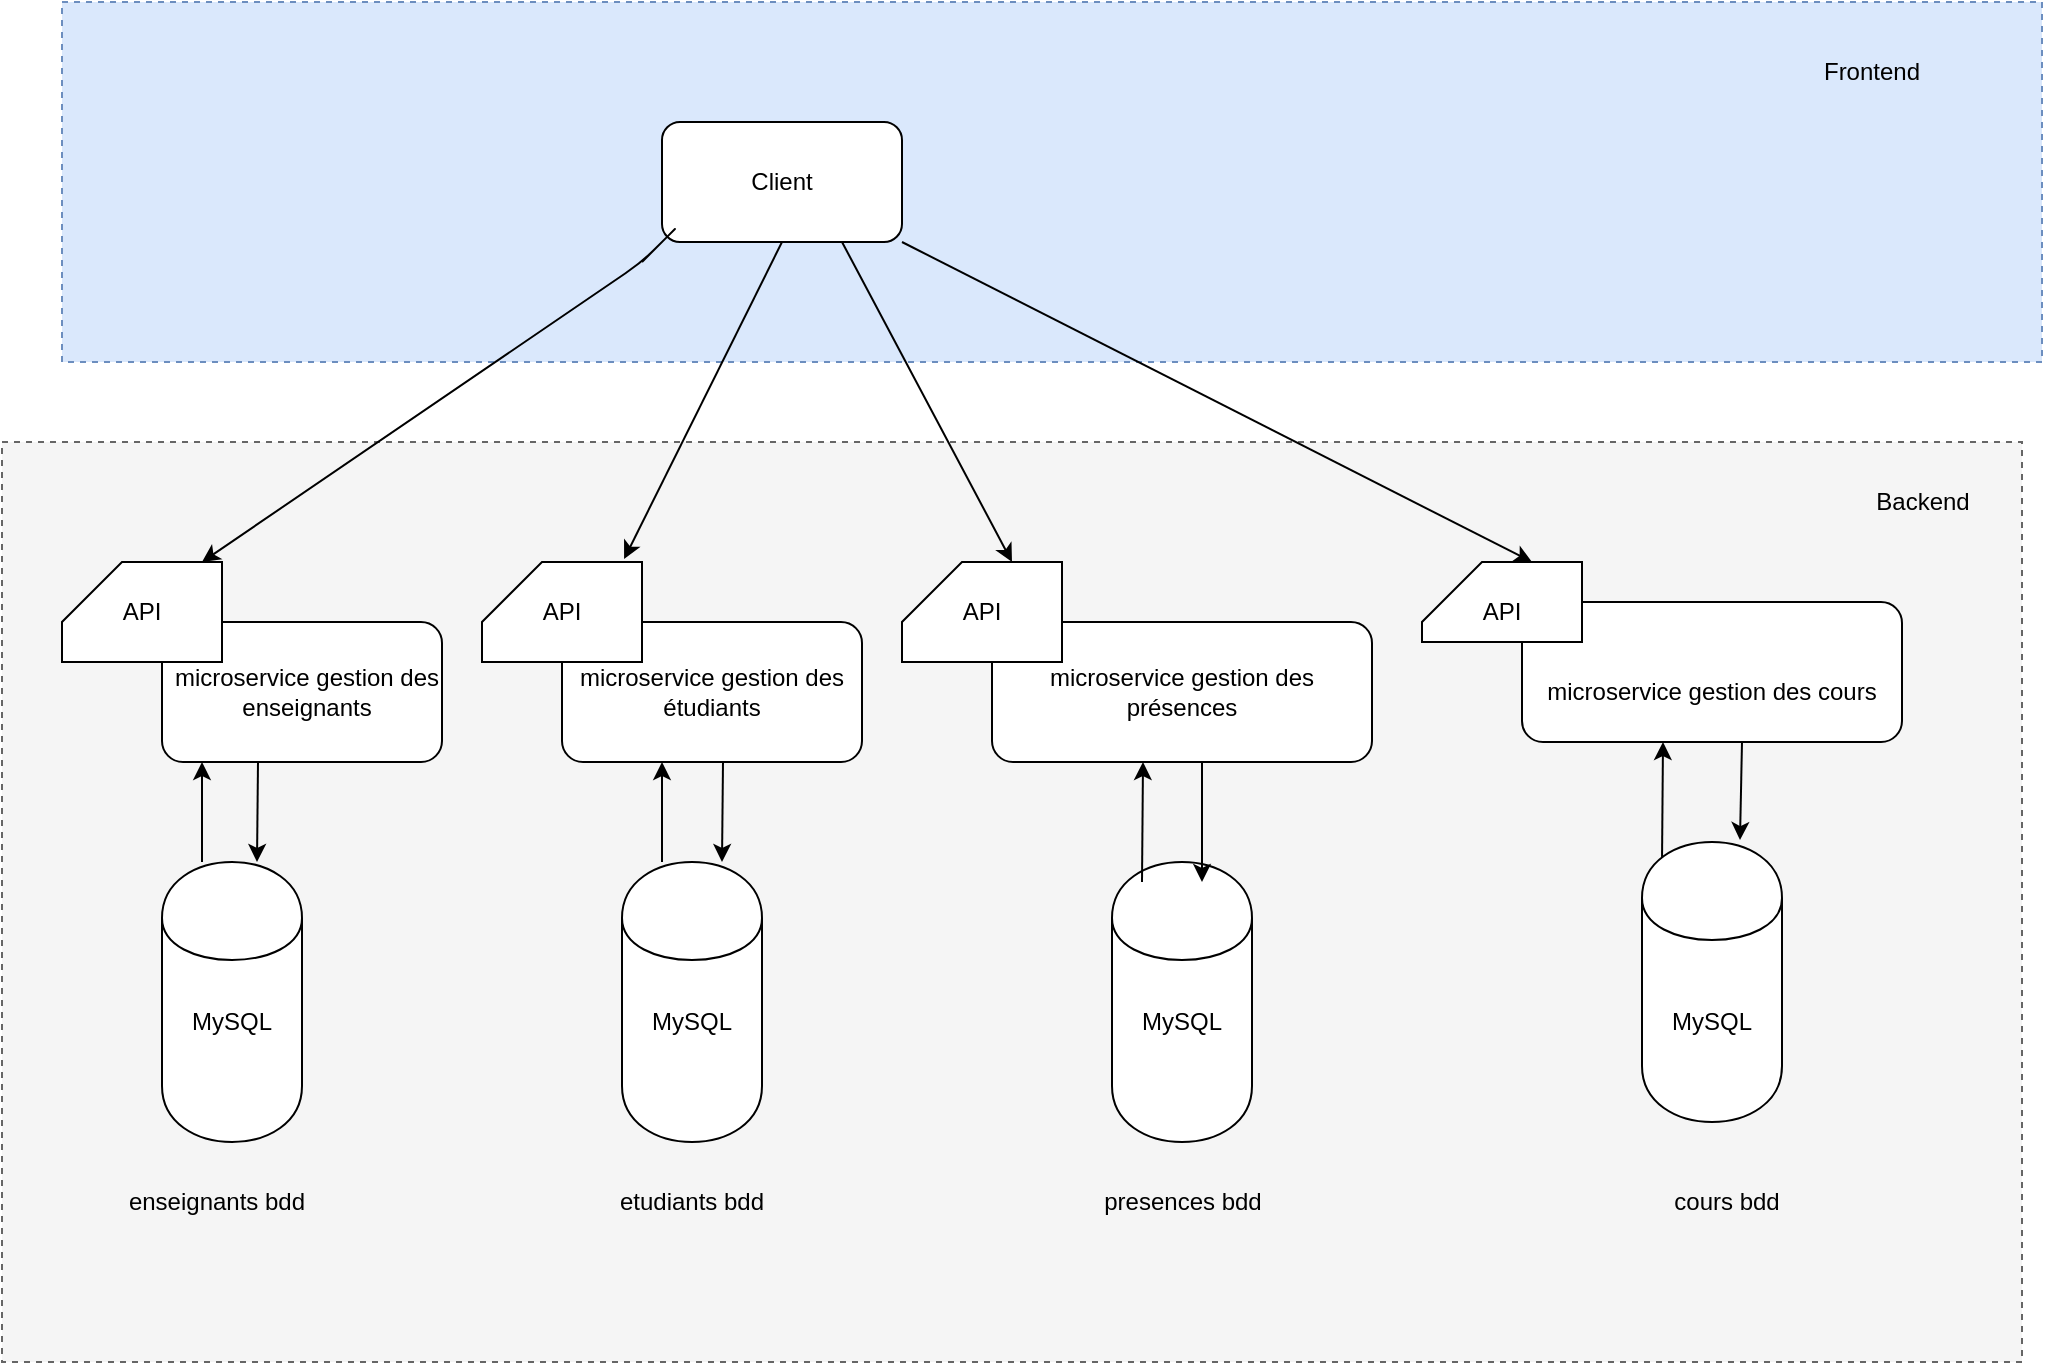 <mxfile version="12.4.8" type="device"><diagram id="X2I00KJo19foGwADak9y" name="Page-1"><mxGraphModel dx="1021" dy="509" grid="1" gridSize="10" guides="1" tooltips="1" connect="1" arrows="1" fold="1" page="1" pageScale="1" pageWidth="827" pageHeight="1169" math="0" shadow="0"><root><mxCell id="0"/><mxCell id="1" parent="0"/><mxCell id="TH5e4oBrFP8wy9xBlgm1-2" value="" style="rounded=0;whiteSpace=wrap;html=1;fillColor=#dae8fc;strokeColor=#6c8ebf;dashed=1;" vertex="1" parent="1"><mxGeometry x="40" y="20" width="990" height="180" as="geometry"/></mxCell><mxCell id="TH5e4oBrFP8wy9xBlgm1-3" value="" style="rounded=1;whiteSpace=wrap;html=1;" vertex="1" parent="1"><mxGeometry x="340" y="80" width="120" height="60" as="geometry"/></mxCell><mxCell id="TH5e4oBrFP8wy9xBlgm1-4" value="Frontend" style="text;html=1;strokeColor=none;fillColor=none;align=center;verticalAlign=middle;whiteSpace=wrap;rounded=0;" vertex="1" parent="1"><mxGeometry x="870" y="30" width="150" height="50" as="geometry"/></mxCell><mxCell id="TH5e4oBrFP8wy9xBlgm1-5" value="Client" style="text;html=1;strokeColor=none;fillColor=none;align=center;verticalAlign=middle;whiteSpace=wrap;rounded=0;dashed=1;" vertex="1" parent="1"><mxGeometry x="380" y="100" width="40" height="20" as="geometry"/></mxCell><mxCell id="TH5e4oBrFP8wy9xBlgm1-6" value="" style="rounded=0;whiteSpace=wrap;html=1;dashed=1;fillColor=#f5f5f5;strokeColor=#666666;fontColor=#333333;" vertex="1" parent="1"><mxGeometry x="10" y="240" width="1010" height="460" as="geometry"/></mxCell><mxCell id="TH5e4oBrFP8wy9xBlgm1-11" value="Backend&lt;br&gt;" style="text;html=1;align=center;verticalAlign=middle;resizable=0;points=[];autosize=1;" vertex="1" parent="1"><mxGeometry x="940" y="260" width="60" height="20" as="geometry"/></mxCell><mxCell id="TH5e4oBrFP8wy9xBlgm1-18" value="" style="endArrow=classic;html=1;exitX=0.5;exitY=1;exitDx=0;exitDy=0;entryX=0.888;entryY=-0.029;entryDx=0;entryDy=0;entryPerimeter=0;" edge="1" parent="1" source="TH5e4oBrFP8wy9xBlgm1-3" target="TH5e4oBrFP8wy9xBlgm1-40"><mxGeometry width="50" height="50" relative="1" as="geometry"><mxPoint x="370" y="339" as="sourcePoint"/><mxPoint x="400" y="290" as="targetPoint"/></mxGeometry></mxCell><mxCell id="TH5e4oBrFP8wy9xBlgm1-19" value="" style="endArrow=classic;html=1;" edge="1" parent="1"><mxGeometry width="50" height="50" relative="1" as="geometry"><mxPoint x="330" y="150" as="sourcePoint"/><mxPoint x="110" y="300" as="targetPoint"/><Array as="points"><mxPoint x="350" y="130"/><mxPoint x="330" y="150"/></Array></mxGeometry></mxCell><mxCell id="TH5e4oBrFP8wy9xBlgm1-29" value="" style="endArrow=classic;html=1;entryX=0;entryY=0;entryDx=55;entryDy=0;entryPerimeter=0;exitX=0.75;exitY=1;exitDx=0;exitDy=0;" edge="1" parent="1" source="TH5e4oBrFP8wy9xBlgm1-3" target="TH5e4oBrFP8wy9xBlgm1-41"><mxGeometry width="50" height="50" relative="1" as="geometry"><mxPoint x="460" y="150" as="sourcePoint"/><mxPoint x="670" y="290" as="targetPoint"/><Array as="points"/></mxGeometry></mxCell><mxCell id="TH5e4oBrFP8wy9xBlgm1-33" value="" style="rounded=1;whiteSpace=wrap;html=1;" vertex="1" parent="1"><mxGeometry x="90" y="330" width="140" height="70" as="geometry"/></mxCell><mxCell id="TH5e4oBrFP8wy9xBlgm1-34" value="" style="shape=card;whiteSpace=wrap;html=1;" vertex="1" parent="1"><mxGeometry x="40" y="300" width="80" height="50" as="geometry"/></mxCell><mxCell id="TH5e4oBrFP8wy9xBlgm1-37" value="" style="rounded=1;whiteSpace=wrap;html=1;" vertex="1" parent="1"><mxGeometry x="290" y="330" width="150" height="70" as="geometry"/></mxCell><mxCell id="TH5e4oBrFP8wy9xBlgm1-39" value="" style="rounded=1;whiteSpace=wrap;html=1;" vertex="1" parent="1"><mxGeometry x="505" y="330" width="190" height="70" as="geometry"/></mxCell><mxCell id="TH5e4oBrFP8wy9xBlgm1-40" value="" style="shape=card;whiteSpace=wrap;html=1;" vertex="1" parent="1"><mxGeometry x="250" y="300" width="80" height="50" as="geometry"/></mxCell><mxCell id="TH5e4oBrFP8wy9xBlgm1-41" value="" style="shape=card;whiteSpace=wrap;html=1;" vertex="1" parent="1"><mxGeometry x="460" y="300" width="80" height="50" as="geometry"/></mxCell><mxCell id="TH5e4oBrFP8wy9xBlgm1-42" value="API" style="text;html=1;strokeColor=none;fillColor=none;align=center;verticalAlign=middle;whiteSpace=wrap;rounded=0;dashed=1;" vertex="1" parent="1"><mxGeometry x="60" y="315" width="40" height="20" as="geometry"/></mxCell><mxCell id="TH5e4oBrFP8wy9xBlgm1-43" value="API" style="text;html=1;strokeColor=none;fillColor=none;align=center;verticalAlign=middle;whiteSpace=wrap;rounded=0;dashed=1;" vertex="1" parent="1"><mxGeometry x="270" y="315" width="40" height="20" as="geometry"/></mxCell><mxCell id="TH5e4oBrFP8wy9xBlgm1-44" value="API" style="text;html=1;strokeColor=none;fillColor=none;align=center;verticalAlign=middle;whiteSpace=wrap;rounded=0;dashed=1;" vertex="1" parent="1"><mxGeometry x="480" y="315" width="40" height="20" as="geometry"/></mxCell><mxCell id="TH5e4oBrFP8wy9xBlgm1-45" value="microservice gestion des enseignants" style="text;html=1;strokeColor=none;fillColor=none;align=center;verticalAlign=middle;whiteSpace=wrap;rounded=0;dashed=1;" vertex="1" parent="1"><mxGeometry x="85" y="340" width="155" height="50" as="geometry"/></mxCell><mxCell id="TH5e4oBrFP8wy9xBlgm1-46" value="microservice gestion des étudiants" style="text;html=1;strokeColor=none;fillColor=none;align=center;verticalAlign=middle;whiteSpace=wrap;rounded=0;dashed=1;" vertex="1" parent="1"><mxGeometry x="280" y="340" width="170" height="50" as="geometry"/></mxCell><mxCell id="TH5e4oBrFP8wy9xBlgm1-47" value="microservice gestion des présences" style="text;html=1;strokeColor=none;fillColor=none;align=center;verticalAlign=middle;whiteSpace=wrap;rounded=0;dashed=1;" vertex="1" parent="1"><mxGeometry x="515" y="340" width="170" height="50" as="geometry"/></mxCell><mxCell id="TH5e4oBrFP8wy9xBlgm1-48" value="" style="shape=cylinder;whiteSpace=wrap;html=1;boundedLbl=1;backgroundOutline=1;" vertex="1" parent="1"><mxGeometry x="90" y="450" width="70" height="140" as="geometry"/></mxCell><mxCell id="TH5e4oBrFP8wy9xBlgm1-49" value="" style="shape=cylinder;whiteSpace=wrap;html=1;boundedLbl=1;backgroundOutline=1;" vertex="1" parent="1"><mxGeometry x="320" y="450" width="70" height="140" as="geometry"/></mxCell><mxCell id="TH5e4oBrFP8wy9xBlgm1-50" value="" style="shape=cylinder;whiteSpace=wrap;html=1;boundedLbl=1;backgroundOutline=1;" vertex="1" parent="1"><mxGeometry x="565" y="450" width="70" height="140" as="geometry"/></mxCell><mxCell id="TH5e4oBrFP8wy9xBlgm1-51" value="MySQL" style="text;html=1;strokeColor=none;fillColor=none;align=center;verticalAlign=middle;whiteSpace=wrap;rounded=0;dashed=1;" vertex="1" parent="1"><mxGeometry x="105" y="520" width="40" height="20" as="geometry"/></mxCell><mxCell id="TH5e4oBrFP8wy9xBlgm1-52" value="MySQL" style="text;html=1;strokeColor=none;fillColor=none;align=center;verticalAlign=middle;whiteSpace=wrap;rounded=0;dashed=1;" vertex="1" parent="1"><mxGeometry x="335" y="520" width="40" height="20" as="geometry"/></mxCell><mxCell id="TH5e4oBrFP8wy9xBlgm1-53" value="MySQL" style="text;html=1;strokeColor=none;fillColor=none;align=center;verticalAlign=middle;whiteSpace=wrap;rounded=0;dashed=1;" vertex="1" parent="1"><mxGeometry x="580" y="520" width="40" height="20" as="geometry"/></mxCell><mxCell id="TH5e4oBrFP8wy9xBlgm1-56" value="" style="endArrow=classic;html=1;" edge="1" parent="1"><mxGeometry width="50" height="50" relative="1" as="geometry"><mxPoint x="138" y="400" as="sourcePoint"/><mxPoint x="137.5" y="450" as="targetPoint"/><Array as="points"/></mxGeometry></mxCell><mxCell id="TH5e4oBrFP8wy9xBlgm1-61" value="" style="endArrow=classic;html=1;" edge="1" parent="1"><mxGeometry width="50" height="50" relative="1" as="geometry"><mxPoint x="610" y="400" as="sourcePoint"/><mxPoint x="610" y="460" as="targetPoint"/></mxGeometry></mxCell><mxCell id="TH5e4oBrFP8wy9xBlgm1-64" value="enseignants bdd" style="text;html=1;strokeColor=none;fillColor=none;align=center;verticalAlign=middle;whiteSpace=wrap;rounded=0;dashed=1;" vertex="1" parent="1"><mxGeometry x="60" y="610" width="115" height="20" as="geometry"/></mxCell><mxCell id="TH5e4oBrFP8wy9xBlgm1-65" style="edgeStyle=orthogonalEdgeStyle;rounded=0;orthogonalLoop=1;jettySize=auto;html=1;exitX=0.5;exitY=1;exitDx=0;exitDy=0;" edge="1" parent="1" source="TH5e4oBrFP8wy9xBlgm1-51" target="TH5e4oBrFP8wy9xBlgm1-51"><mxGeometry relative="1" as="geometry"/></mxCell><mxCell id="TH5e4oBrFP8wy9xBlgm1-67" value="etudiants bdd" style="text;html=1;strokeColor=none;fillColor=none;align=center;verticalAlign=middle;whiteSpace=wrap;rounded=0;dashed=1;" vertex="1" parent="1"><mxGeometry x="305" y="610" width="100" height="20" as="geometry"/></mxCell><mxCell id="TH5e4oBrFP8wy9xBlgm1-68" value="cours bdd" style="text;html=1;strokeColor=none;fillColor=none;align=center;verticalAlign=middle;whiteSpace=wrap;rounded=0;dashed=1;" vertex="1" parent="1"><mxGeometry x="830" y="610" width="85" height="20" as="geometry"/></mxCell><mxCell id="TH5e4oBrFP8wy9xBlgm1-70" value="" style="endArrow=classic;html=1;entryX=0.5;entryY=1;entryDx=0;entryDy=0;" edge="1" parent="1"><mxGeometry width="50" height="50" relative="1" as="geometry"><mxPoint x="110" y="450" as="sourcePoint"/><mxPoint x="110" y="400" as="targetPoint"/></mxGeometry></mxCell><mxCell id="TH5e4oBrFP8wy9xBlgm1-72" value="" style="endArrow=classic;html=1;entryX=0.5;entryY=1;entryDx=0;entryDy=0;" edge="1" parent="1"><mxGeometry width="50" height="50" relative="1" as="geometry"><mxPoint x="340" y="450" as="sourcePoint"/><mxPoint x="340" y="400" as="targetPoint"/></mxGeometry></mxCell><mxCell id="TH5e4oBrFP8wy9xBlgm1-73" value="" style="endArrow=classic;html=1;" edge="1" parent="1"><mxGeometry width="50" height="50" relative="1" as="geometry"><mxPoint x="370.5" y="400" as="sourcePoint"/><mxPoint x="370" y="450" as="targetPoint"/><Array as="points"/></mxGeometry></mxCell><mxCell id="TH5e4oBrFP8wy9xBlgm1-77" value="" style="endArrow=classic;html=1;entryX=0.5;entryY=1;entryDx=0;entryDy=0;" edge="1" parent="1"><mxGeometry width="50" height="50" relative="1" as="geometry"><mxPoint x="580" y="460" as="sourcePoint"/><mxPoint x="580.5" y="400" as="targetPoint"/></mxGeometry></mxCell><mxCell id="TH5e4oBrFP8wy9xBlgm1-81" value="" style="rounded=1;whiteSpace=wrap;html=1;" vertex="1" parent="1"><mxGeometry x="770" y="320" width="190" height="70" as="geometry"/></mxCell><mxCell id="TH5e4oBrFP8wy9xBlgm1-82" value="" style="shape=card;whiteSpace=wrap;html=1;" vertex="1" parent="1"><mxGeometry x="720" y="300" width="80" height="40" as="geometry"/></mxCell><mxCell id="TH5e4oBrFP8wy9xBlgm1-83" value="API" style="text;html=1;strokeColor=none;fillColor=none;align=center;verticalAlign=middle;whiteSpace=wrap;rounded=0;dashed=1;direction=south;" vertex="1" parent="1"><mxGeometry x="750" y="305" width="20" height="40" as="geometry"/></mxCell><mxCell id="TH5e4oBrFP8wy9xBlgm1-84" value="microservice gestion des cours" style="text;html=1;strokeColor=none;fillColor=none;align=center;verticalAlign=middle;whiteSpace=wrap;rounded=0;dashed=1;" vertex="1" parent="1"><mxGeometry x="780" y="340" width="170" height="50" as="geometry"/></mxCell><mxCell id="TH5e4oBrFP8wy9xBlgm1-85" value="" style="endArrow=classic;html=1;entryX=0.5;entryY=1;entryDx=0;entryDy=0;" edge="1" parent="1"><mxGeometry width="50" height="50" relative="1" as="geometry"><mxPoint x="840" y="450" as="sourcePoint"/><mxPoint x="840.5" y="390" as="targetPoint"/></mxGeometry></mxCell><mxCell id="TH5e4oBrFP8wy9xBlgm1-87" value="" style="endArrow=classic;html=1;entryX=0.7;entryY=-0.007;entryDx=0;entryDy=0;entryPerimeter=0;" edge="1" parent="1" target="TH5e4oBrFP8wy9xBlgm1-88"><mxGeometry width="50" height="50" relative="1" as="geometry"><mxPoint x="880" y="390" as="sourcePoint"/><mxPoint x="880" y="450" as="targetPoint"/></mxGeometry></mxCell><mxCell id="TH5e4oBrFP8wy9xBlgm1-88" value="" style="shape=cylinder;whiteSpace=wrap;html=1;boundedLbl=1;backgroundOutline=1;" vertex="1" parent="1"><mxGeometry x="830" y="440" width="70" height="140" as="geometry"/></mxCell><mxCell id="TH5e4oBrFP8wy9xBlgm1-90" value="MySQL" style="text;html=1;strokeColor=none;fillColor=none;align=center;verticalAlign=middle;whiteSpace=wrap;rounded=0;dashed=1;" vertex="1" parent="1"><mxGeometry x="845" y="520" width="40" height="20" as="geometry"/></mxCell><mxCell id="TH5e4oBrFP8wy9xBlgm1-91" value="presences bdd" style="text;html=1;strokeColor=none;fillColor=none;align=center;verticalAlign=middle;whiteSpace=wrap;rounded=0;dashed=1;" vertex="1" parent="1"><mxGeometry x="557.5" y="610" width="85" height="20" as="geometry"/></mxCell><mxCell id="TH5e4oBrFP8wy9xBlgm1-93" value="" style="endArrow=classic;html=1;entryX=0;entryY=0;entryDx=55;entryDy=0;entryPerimeter=0;exitX=1;exitY=1;exitDx=0;exitDy=0;" edge="1" parent="1" source="TH5e4oBrFP8wy9xBlgm1-3" target="TH5e4oBrFP8wy9xBlgm1-82"><mxGeometry width="50" height="50" relative="1" as="geometry"><mxPoint x="505" y="155" as="sourcePoint"/><mxPoint x="560" y="315" as="targetPoint"/></mxGeometry></mxCell></root></mxGraphModel></diagram></mxfile>